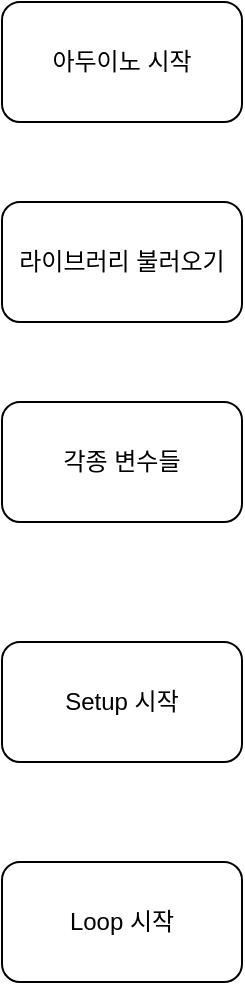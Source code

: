 <mxfile>
    <diagram id="WbM66Wv8N8mft--69yu0" name="페이지-1">
        <mxGraphModel dx="245" dy="557" grid="1" gridSize="10" guides="1" tooltips="1" connect="1" arrows="1" fold="1" page="1" pageScale="1" pageWidth="827" pageHeight="1169" math="0" shadow="0">
            <root>
                <mxCell id="0"/>
                <mxCell id="1" parent="0"/>
                <mxCell id="2" value="아두이노 시작" style="rounded=1;whiteSpace=wrap;html=1;" parent="1" vertex="1">
                    <mxGeometry x="80" y="60" width="120" height="60" as="geometry"/>
                </mxCell>
                <mxCell id="3" value="각종 변수들" style="rounded=1;whiteSpace=wrap;html=1;" parent="1" vertex="1">
                    <mxGeometry x="80" y="260" width="120" height="60" as="geometry"/>
                </mxCell>
                <mxCell id="4" value="Setup 시작" style="rounded=1;whiteSpace=wrap;html=1;" parent="1" vertex="1">
                    <mxGeometry x="80" y="380" width="120" height="60" as="geometry"/>
                </mxCell>
                <mxCell id="5" value="Loop 시작" style="rounded=1;whiteSpace=wrap;html=1;" parent="1" vertex="1">
                    <mxGeometry x="80" y="490" width="120" height="60" as="geometry"/>
                </mxCell>
                <mxCell id="6" value="라이브러리 불러오기" style="rounded=1;whiteSpace=wrap;html=1;" vertex="1" parent="1">
                    <mxGeometry x="80" y="160" width="120" height="60" as="geometry"/>
                </mxCell>
            </root>
        </mxGraphModel>
    </diagram>
</mxfile>